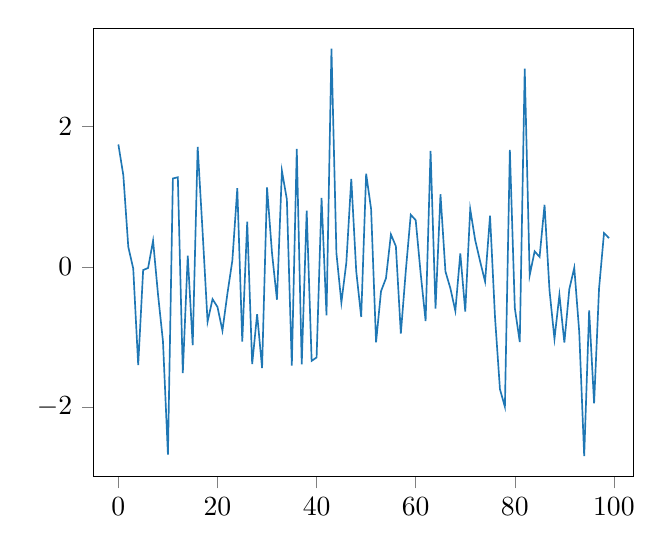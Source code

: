 % This file was created by matplotlib2tikz v0.6.17.
\begin{tikzpicture}

\definecolor{color0}{rgb}{0.122,0.467,0.706}

\begin{axis}[
xmin=-4.95, xmax=103.95,
ymin=-2.988, ymax=3.402,
tick align=outside,
tick pos=left,
x grid style={white!69.02!black},
y grid style={white!69.02!black}
]
\addplot [semithick, color0, forget plot]
table {%
0 1.745
1 1.306
2 0.285
3 -0.024
4 -1.398
5 -0.045
6 -0.015
7 0.374
8 -0.393
9 -1.061
10 -2.675
11 1.26
12 1.278
13 -1.512
14 0.159
15 -1.116
16 1.712
17 0.495
18 -0.781
19 -0.459
20 -0.571
21 -0.908
22 -0.382
23 0.091
24 1.121
25 -1.065
26 0.644
27 -1.385
28 -0.674
29 -1.442
30 1.132
31 0.2
32 -0.467
33 1.37
34 0.963
35 -1.405
36 1.681
37 -1.389
38 0.803
39 -1.339
40 -1.291
41 0.985
42 -0.69
43 3.111
44 0.197
45 -0.509
46 0.059
47 1.255
48 -0.062
49 -0.713
50 1.328
51 0.825
52 -1.075
53 -0.347
54 -0.162
55 0.463
56 0.294
57 -0.951
58 -0.056
59 0.744
60 0.666
61 -0.092
62 -0.772
63 1.653
64 -0.593
65 1.035
66 -0.065
67 -0.306
68 -0.627
69 0.193
70 -0.635
71 0.823
72 0.384
73 0.079
74 -0.209
75 0.731
76 -0.713
77 -1.743
78 -1.994
79 1.667
80 -0.586
81 -1.07
82 2.827
83 -0.12
84 0.222
85 0.143
86 0.885
87 -0.333
88 -1.026
89 -0.399
90 -1.078
91 -0.316
92 -0.012
93 -0.926
94 -2.697
95 -0.62
96 -1.945
97 -0.307
98 0.483
99 0.411
};
\end{axis}

\end{tikzpicture}